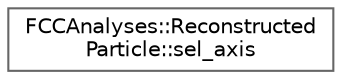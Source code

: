 digraph "Graphical Class Hierarchy"
{
 // LATEX_PDF_SIZE
  bgcolor="transparent";
  edge [fontname=Helvetica,fontsize=10,labelfontname=Helvetica,labelfontsize=10];
  node [fontname=Helvetica,fontsize=10,shape=box,height=0.2,width=0.4];
  rankdir="LR";
  Node0 [id="Node000000",label="FCCAnalyses::Reconstructed\lParticle::sel_axis",height=0.2,width=0.4,color="grey40", fillcolor="white", style="filled",URL="$structFCCAnalyses_1_1ReconstructedParticle_1_1sel__axis.html",tooltip="select a list of reconstructed particles depending on the angle cosTheta axis"];
}
